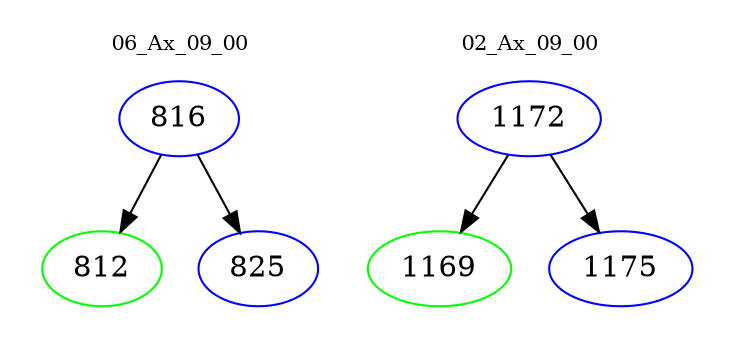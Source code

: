 digraph{
subgraph cluster_0 {
color = white
label = "06_Ax_09_00";
fontsize=10;
T0_816 [label="816", color="blue"]
T0_816 -> T0_812 [color="black"]
T0_812 [label="812", color="green"]
T0_816 -> T0_825 [color="black"]
T0_825 [label="825", color="blue"]
}
subgraph cluster_1 {
color = white
label = "02_Ax_09_00";
fontsize=10;
T1_1172 [label="1172", color="blue"]
T1_1172 -> T1_1169 [color="black"]
T1_1169 [label="1169", color="green"]
T1_1172 -> T1_1175 [color="black"]
T1_1175 [label="1175", color="blue"]
}
}
